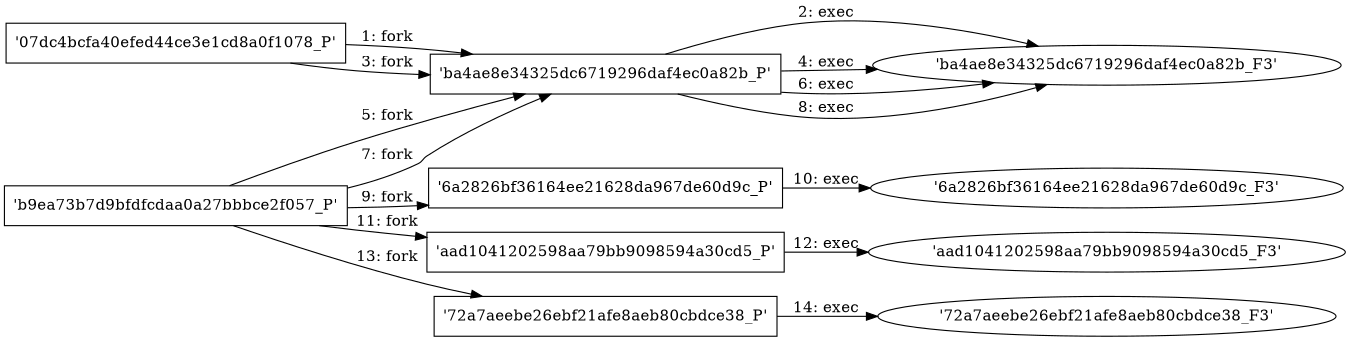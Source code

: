 digraph "D:\Learning\Paper\apt\基于CTI的攻击预警\Dataset\攻击图\ASGfromALLCTI\Vulnerability Spotlight Multiple local vulnerabilities in Pixar Renderman.dot" {
rankdir="LR"
size="9"
fixedsize="false"
splines="true"
nodesep=0.3
ranksep=0
fontsize=10
overlap="scalexy"
engine= "neato"
	"'07dc4bcfa40efed44ce3e1cd8a0f1078_P'" [node_type=Process shape=box]
	"'ba4ae8e34325dc6719296daf4ec0a82b_P'" [node_type=Process shape=box]
	"'07dc4bcfa40efed44ce3e1cd8a0f1078_P'" -> "'ba4ae8e34325dc6719296daf4ec0a82b_P'" [label="1: fork"]
	"'ba4ae8e34325dc6719296daf4ec0a82b_P'" [node_type=Process shape=box]
	"'ba4ae8e34325dc6719296daf4ec0a82b_F3'" [node_type=File shape=ellipse]
	"'ba4ae8e34325dc6719296daf4ec0a82b_P'" -> "'ba4ae8e34325dc6719296daf4ec0a82b_F3'" [label="2: exec"]
	"'07dc4bcfa40efed44ce3e1cd8a0f1078_P'" [node_type=Process shape=box]
	"'ba4ae8e34325dc6719296daf4ec0a82b_P'" [node_type=Process shape=box]
	"'07dc4bcfa40efed44ce3e1cd8a0f1078_P'" -> "'ba4ae8e34325dc6719296daf4ec0a82b_P'" [label="3: fork"]
	"'ba4ae8e34325dc6719296daf4ec0a82b_P'" [node_type=Process shape=box]
	"'ba4ae8e34325dc6719296daf4ec0a82b_F3'" [node_type=File shape=ellipse]
	"'ba4ae8e34325dc6719296daf4ec0a82b_P'" -> "'ba4ae8e34325dc6719296daf4ec0a82b_F3'" [label="4: exec"]
	"'b9ea73b7d9bfdfcdaa0a27bbbce2f057_P'" [node_type=Process shape=box]
	"'ba4ae8e34325dc6719296daf4ec0a82b_P'" [node_type=Process shape=box]
	"'b9ea73b7d9bfdfcdaa0a27bbbce2f057_P'" -> "'ba4ae8e34325dc6719296daf4ec0a82b_P'" [label="5: fork"]
	"'ba4ae8e34325dc6719296daf4ec0a82b_P'" [node_type=Process shape=box]
	"'ba4ae8e34325dc6719296daf4ec0a82b_F3'" [node_type=File shape=ellipse]
	"'ba4ae8e34325dc6719296daf4ec0a82b_P'" -> "'ba4ae8e34325dc6719296daf4ec0a82b_F3'" [label="6: exec"]
	"'b9ea73b7d9bfdfcdaa0a27bbbce2f057_P'" [node_type=Process shape=box]
	"'ba4ae8e34325dc6719296daf4ec0a82b_P'" [node_type=Process shape=box]
	"'b9ea73b7d9bfdfcdaa0a27bbbce2f057_P'" -> "'ba4ae8e34325dc6719296daf4ec0a82b_P'" [label="7: fork"]
	"'ba4ae8e34325dc6719296daf4ec0a82b_P'" [node_type=Process shape=box]
	"'ba4ae8e34325dc6719296daf4ec0a82b_F3'" [node_type=File shape=ellipse]
	"'ba4ae8e34325dc6719296daf4ec0a82b_P'" -> "'ba4ae8e34325dc6719296daf4ec0a82b_F3'" [label="8: exec"]
	"'b9ea73b7d9bfdfcdaa0a27bbbce2f057_P'" [node_type=Process shape=box]
	"'6a2826bf36164ee21628da967de60d9c_P'" [node_type=Process shape=box]
	"'b9ea73b7d9bfdfcdaa0a27bbbce2f057_P'" -> "'6a2826bf36164ee21628da967de60d9c_P'" [label="9: fork"]
	"'6a2826bf36164ee21628da967de60d9c_P'" [node_type=Process shape=box]
	"'6a2826bf36164ee21628da967de60d9c_F3'" [node_type=File shape=ellipse]
	"'6a2826bf36164ee21628da967de60d9c_P'" -> "'6a2826bf36164ee21628da967de60d9c_F3'" [label="10: exec"]
	"'b9ea73b7d9bfdfcdaa0a27bbbce2f057_P'" [node_type=Process shape=box]
	"'aad1041202598aa79bb9098594a30cd5_P'" [node_type=Process shape=box]
	"'b9ea73b7d9bfdfcdaa0a27bbbce2f057_P'" -> "'aad1041202598aa79bb9098594a30cd5_P'" [label="11: fork"]
	"'aad1041202598aa79bb9098594a30cd5_P'" [node_type=Process shape=box]
	"'aad1041202598aa79bb9098594a30cd5_F3'" [node_type=File shape=ellipse]
	"'aad1041202598aa79bb9098594a30cd5_P'" -> "'aad1041202598aa79bb9098594a30cd5_F3'" [label="12: exec"]
	"'b9ea73b7d9bfdfcdaa0a27bbbce2f057_P'" [node_type=Process shape=box]
	"'72a7aeebe26ebf21afe8aeb80cbdce38_P'" [node_type=Process shape=box]
	"'b9ea73b7d9bfdfcdaa0a27bbbce2f057_P'" -> "'72a7aeebe26ebf21afe8aeb80cbdce38_P'" [label="13: fork"]
	"'72a7aeebe26ebf21afe8aeb80cbdce38_P'" [node_type=Process shape=box]
	"'72a7aeebe26ebf21afe8aeb80cbdce38_F3'" [node_type=File shape=ellipse]
	"'72a7aeebe26ebf21afe8aeb80cbdce38_P'" -> "'72a7aeebe26ebf21afe8aeb80cbdce38_F3'" [label="14: exec"]
}
